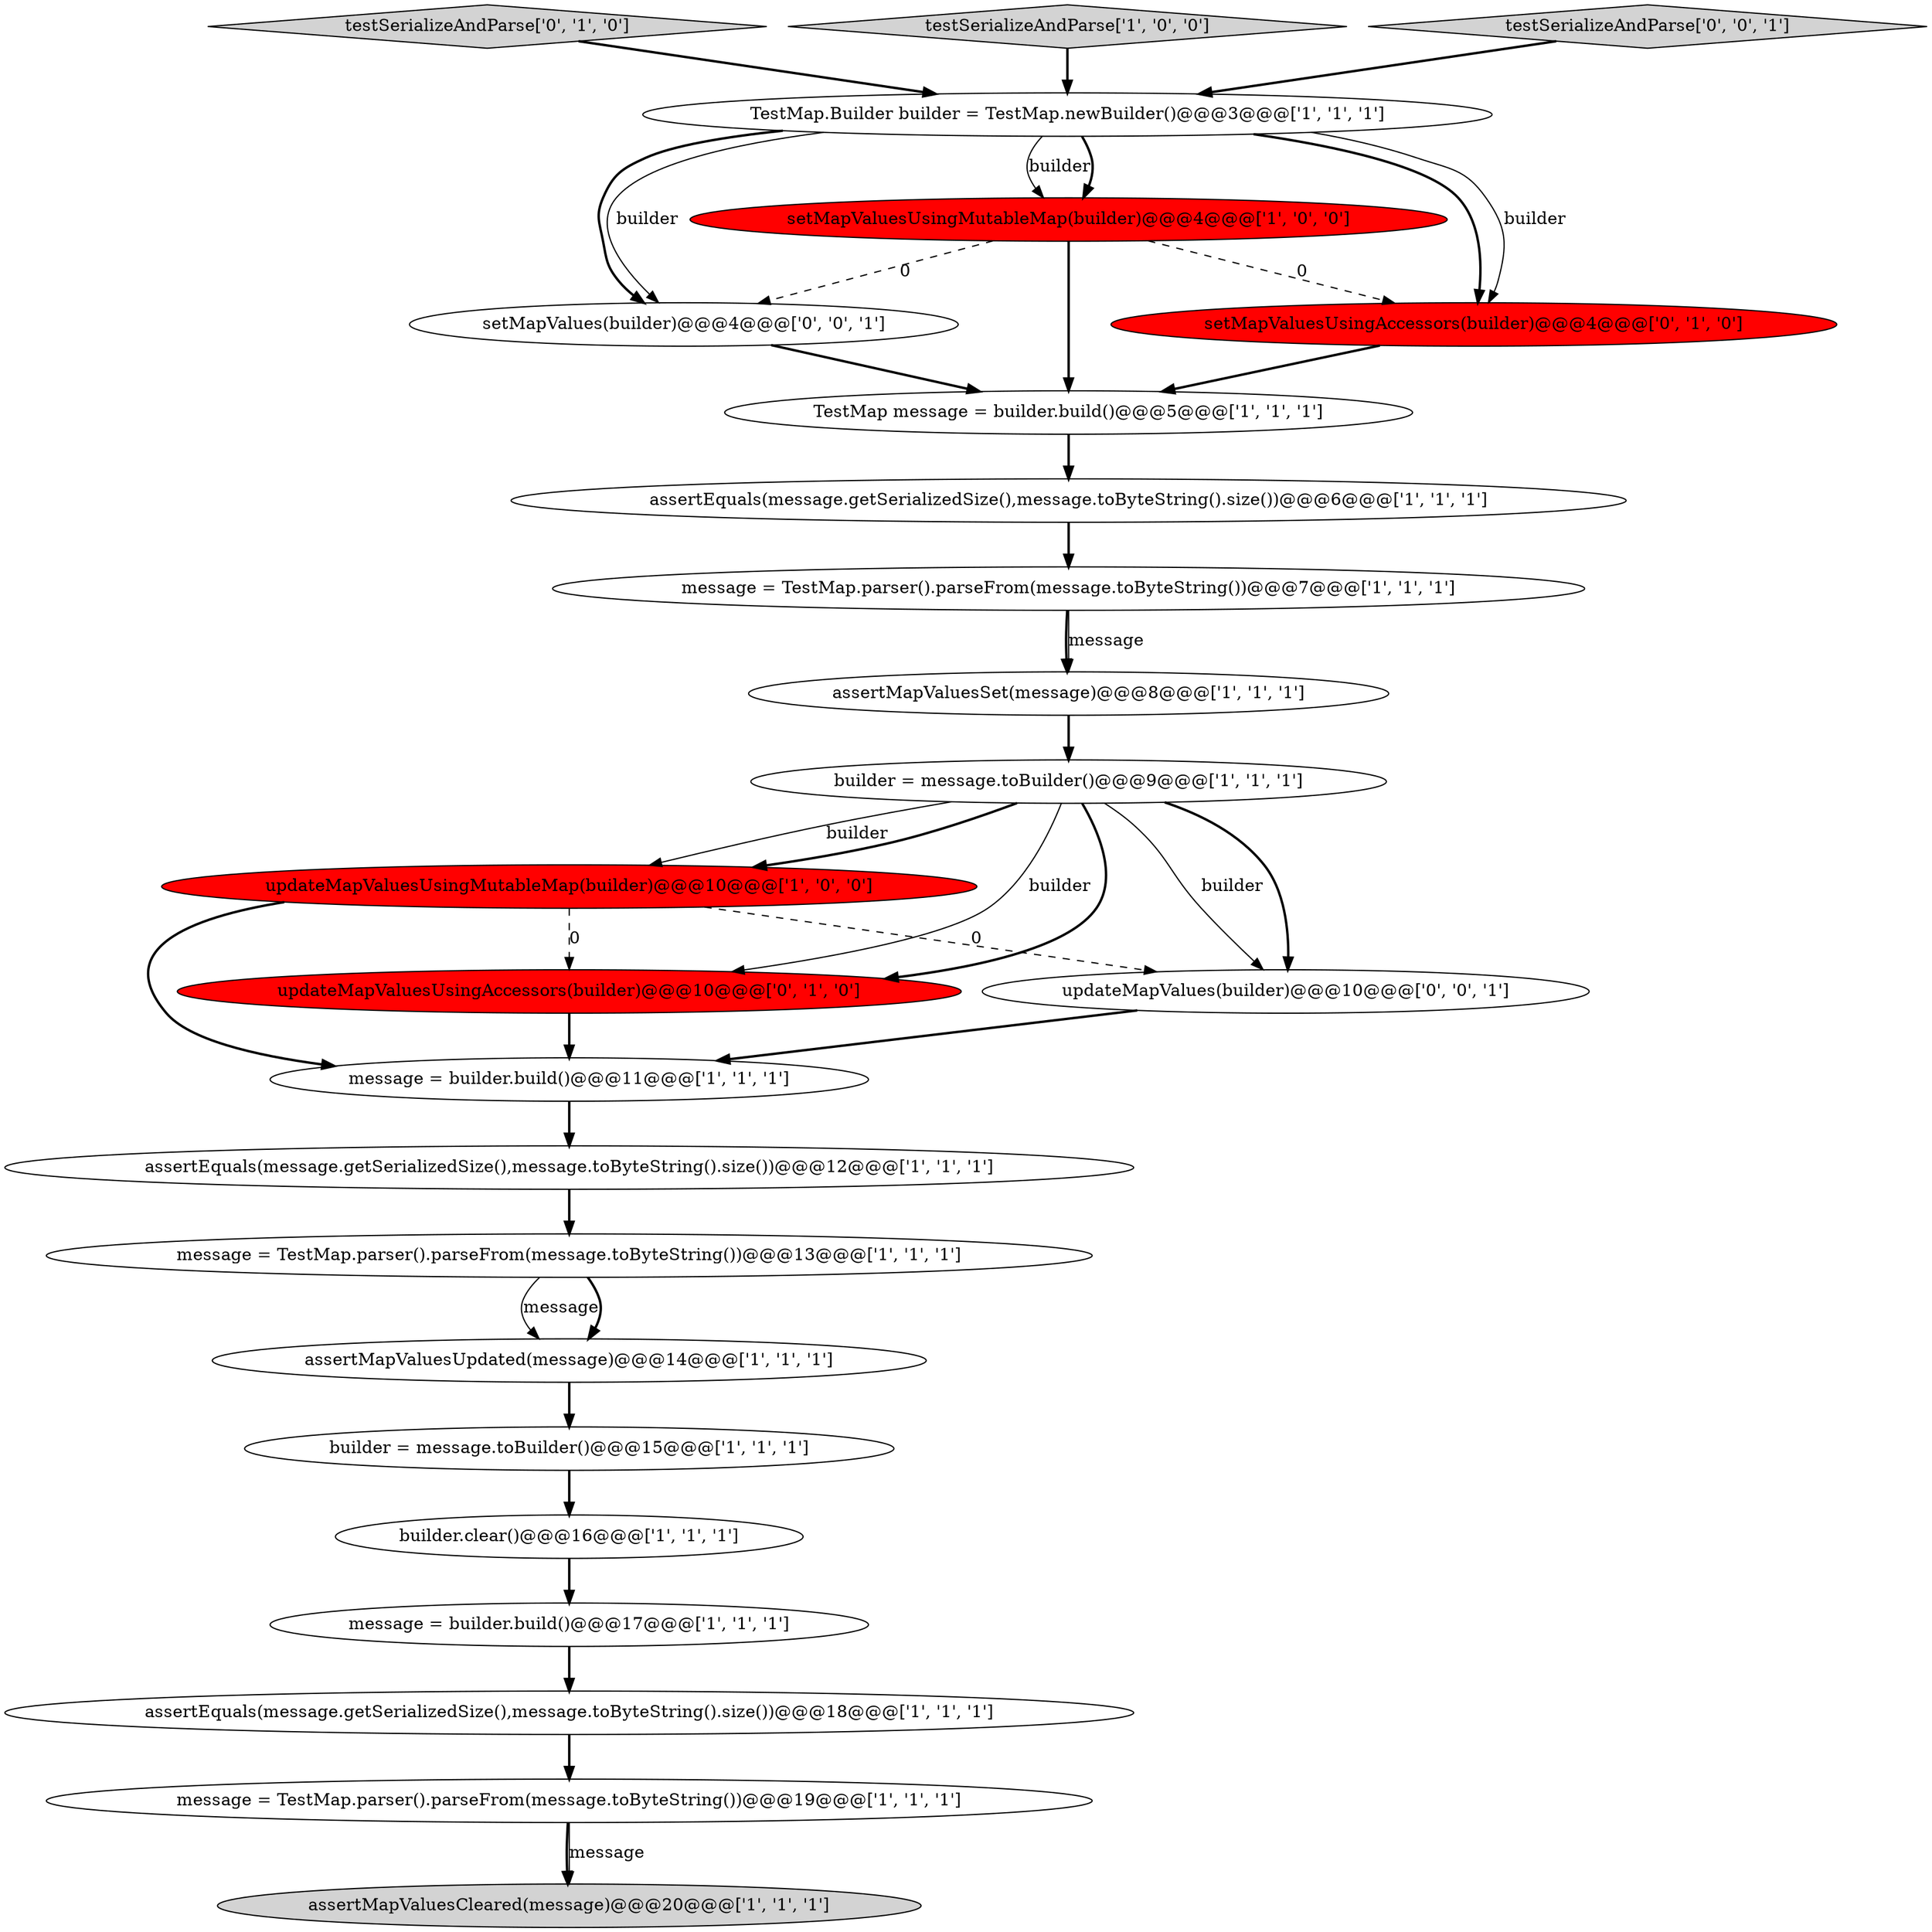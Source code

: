 digraph {
0 [style = filled, label = "assertMapValuesCleared(message)@@@20@@@['1', '1', '1']", fillcolor = lightgray, shape = ellipse image = "AAA0AAABBB1BBB"];
6 [style = filled, label = "updateMapValuesUsingMutableMap(builder)@@@10@@@['1', '0', '0']", fillcolor = red, shape = ellipse image = "AAA1AAABBB1BBB"];
18 [style = filled, label = "TestMap.Builder builder = TestMap.newBuilder()@@@3@@@['1', '1', '1']", fillcolor = white, shape = ellipse image = "AAA0AAABBB1BBB"];
19 [style = filled, label = "testSerializeAndParse['0', '1', '0']", fillcolor = lightgray, shape = diamond image = "AAA0AAABBB2BBB"];
15 [style = filled, label = "message = TestMap.parser().parseFrom(message.toByteString())@@@19@@@['1', '1', '1']", fillcolor = white, shape = ellipse image = "AAA0AAABBB1BBB"];
22 [style = filled, label = "setMapValues(builder)@@@4@@@['0', '0', '1']", fillcolor = white, shape = ellipse image = "AAA0AAABBB3BBB"];
9 [style = filled, label = "setMapValuesUsingMutableMap(builder)@@@4@@@['1', '0', '0']", fillcolor = red, shape = ellipse image = "AAA1AAABBB1BBB"];
4 [style = filled, label = "assertEquals(message.getSerializedSize(),message.toByteString().size())@@@12@@@['1', '1', '1']", fillcolor = white, shape = ellipse image = "AAA0AAABBB1BBB"];
10 [style = filled, label = "assertMapValuesUpdated(message)@@@14@@@['1', '1', '1']", fillcolor = white, shape = ellipse image = "AAA0AAABBB1BBB"];
16 [style = filled, label = "assertMapValuesSet(message)@@@8@@@['1', '1', '1']", fillcolor = white, shape = ellipse image = "AAA0AAABBB1BBB"];
20 [style = filled, label = "updateMapValuesUsingAccessors(builder)@@@10@@@['0', '1', '0']", fillcolor = red, shape = ellipse image = "AAA1AAABBB2BBB"];
1 [style = filled, label = "message = TestMap.parser().parseFrom(message.toByteString())@@@13@@@['1', '1', '1']", fillcolor = white, shape = ellipse image = "AAA0AAABBB1BBB"];
3 [style = filled, label = "message = TestMap.parser().parseFrom(message.toByteString())@@@7@@@['1', '1', '1']", fillcolor = white, shape = ellipse image = "AAA0AAABBB1BBB"];
8 [style = filled, label = "builder.clear()@@@16@@@['1', '1', '1']", fillcolor = white, shape = ellipse image = "AAA0AAABBB1BBB"];
13 [style = filled, label = "assertEquals(message.getSerializedSize(),message.toByteString().size())@@@18@@@['1', '1', '1']", fillcolor = white, shape = ellipse image = "AAA0AAABBB1BBB"];
12 [style = filled, label = "testSerializeAndParse['1', '0', '0']", fillcolor = lightgray, shape = diamond image = "AAA0AAABBB1BBB"];
23 [style = filled, label = "updateMapValues(builder)@@@10@@@['0', '0', '1']", fillcolor = white, shape = ellipse image = "AAA0AAABBB3BBB"];
17 [style = filled, label = "assertEquals(message.getSerializedSize(),message.toByteString().size())@@@6@@@['1', '1', '1']", fillcolor = white, shape = ellipse image = "AAA0AAABBB1BBB"];
24 [style = filled, label = "testSerializeAndParse['0', '0', '1']", fillcolor = lightgray, shape = diamond image = "AAA0AAABBB3BBB"];
2 [style = filled, label = "message = builder.build()@@@17@@@['1', '1', '1']", fillcolor = white, shape = ellipse image = "AAA0AAABBB1BBB"];
7 [style = filled, label = "TestMap message = builder.build()@@@5@@@['1', '1', '1']", fillcolor = white, shape = ellipse image = "AAA0AAABBB1BBB"];
21 [style = filled, label = "setMapValuesUsingAccessors(builder)@@@4@@@['0', '1', '0']", fillcolor = red, shape = ellipse image = "AAA1AAABBB2BBB"];
14 [style = filled, label = "message = builder.build()@@@11@@@['1', '1', '1']", fillcolor = white, shape = ellipse image = "AAA0AAABBB1BBB"];
5 [style = filled, label = "builder = message.toBuilder()@@@15@@@['1', '1', '1']", fillcolor = white, shape = ellipse image = "AAA0AAABBB1BBB"];
11 [style = filled, label = "builder = message.toBuilder()@@@9@@@['1', '1', '1']", fillcolor = white, shape = ellipse image = "AAA0AAABBB1BBB"];
11->20 [style = solid, label="builder"];
18->9 [style = solid, label="builder"];
11->20 [style = bold, label=""];
5->8 [style = bold, label=""];
19->18 [style = bold, label=""];
7->17 [style = bold, label=""];
16->11 [style = bold, label=""];
6->20 [style = dashed, label="0"];
11->6 [style = solid, label="builder"];
11->6 [style = bold, label=""];
18->22 [style = solid, label="builder"];
20->14 [style = bold, label=""];
9->22 [style = dashed, label="0"];
3->16 [style = bold, label=""];
9->7 [style = bold, label=""];
24->18 [style = bold, label=""];
22->7 [style = bold, label=""];
2->13 [style = bold, label=""];
11->23 [style = solid, label="builder"];
23->14 [style = bold, label=""];
6->14 [style = bold, label=""];
18->22 [style = bold, label=""];
10->5 [style = bold, label=""];
8->2 [style = bold, label=""];
3->16 [style = solid, label="message"];
9->21 [style = dashed, label="0"];
15->0 [style = bold, label=""];
12->18 [style = bold, label=""];
18->9 [style = bold, label=""];
17->3 [style = bold, label=""];
21->7 [style = bold, label=""];
15->0 [style = solid, label="message"];
4->1 [style = bold, label=""];
13->15 [style = bold, label=""];
18->21 [style = bold, label=""];
1->10 [style = solid, label="message"];
1->10 [style = bold, label=""];
11->23 [style = bold, label=""];
6->23 [style = dashed, label="0"];
14->4 [style = bold, label=""];
18->21 [style = solid, label="builder"];
}

